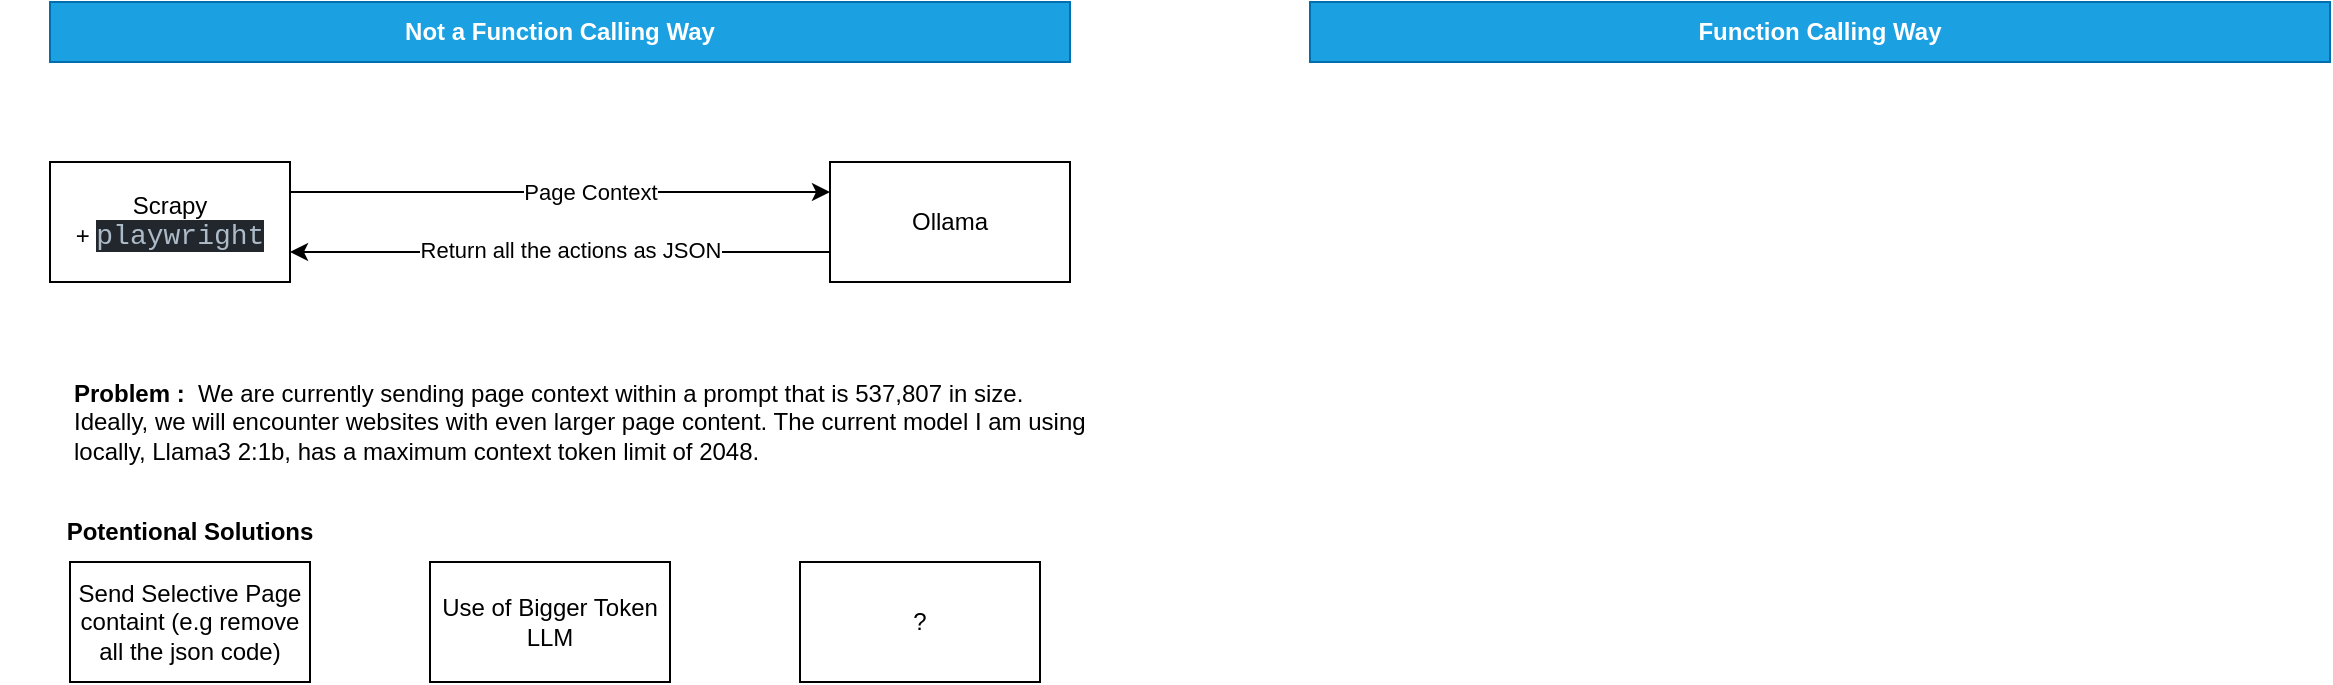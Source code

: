 <mxfile>
    <diagram id="UKQTkKt4L-hJC8BmIlhc" name="Page-1">
        <mxGraphModel dx="835" dy="907" grid="1" gridSize="10" guides="1" tooltips="1" connect="1" arrows="1" fold="1" page="1" pageScale="1" pageWidth="850" pageHeight="1100" math="0" shadow="0">
            <root>
                <mxCell id="0"/>
                <mxCell id="1" parent="0"/>
                <mxCell id="6" style="edgeStyle=none;html=1;entryX=1;entryY=0.75;entryDx=0;entryDy=0;exitX=0;exitY=0.75;exitDx=0;exitDy=0;" edge="1" parent="1" source="2" target="3">
                    <mxGeometry relative="1" as="geometry"/>
                </mxCell>
                <mxCell id="7" value="Return all the actions as JSON" style="edgeLabel;html=1;align=center;verticalAlign=middle;resizable=0;points=[];" vertex="1" connectable="0" parent="6">
                    <mxGeometry x="0.221" y="-1" relative="1" as="geometry">
                        <mxPoint x="35" as="offset"/>
                    </mxGeometry>
                </mxCell>
                <mxCell id="2" value="Ollama" style="rounded=0;whiteSpace=wrap;html=1;" vertex="1" parent="1">
                    <mxGeometry x="440" y="270" width="120" height="60" as="geometry"/>
                </mxCell>
                <mxCell id="4" style="edgeStyle=none;html=1;entryX=0;entryY=0.25;entryDx=0;entryDy=0;exitX=1;exitY=0.25;exitDx=0;exitDy=0;" edge="1" parent="1" source="3" target="2">
                    <mxGeometry relative="1" as="geometry"/>
                </mxCell>
                <mxCell id="5" value="Page Context" style="edgeLabel;html=1;align=center;verticalAlign=middle;resizable=0;points=[];" vertex="1" connectable="0" parent="4">
                    <mxGeometry x="0.112" relative="1" as="geometry">
                        <mxPoint as="offset"/>
                    </mxGeometry>
                </mxCell>
                <mxCell id="3" value="Scrapy +&amp;nbsp;&lt;span style=&quot;background-color: rgb(34, 39, 46); color: rgb(173, 186, 199); font-family: Consolas, &amp;quot;Courier New&amp;quot;, monospace; font-size: 14px;&quot;&gt;playwright&lt;/span&gt;" style="rounded=0;whiteSpace=wrap;html=1;" vertex="1" parent="1">
                    <mxGeometry x="50" y="270" width="120" height="60" as="geometry"/>
                </mxCell>
                <mxCell id="8" value="Send Selective Page containt (e.g remove all the json code)" style="rounded=0;whiteSpace=wrap;html=1;" vertex="1" parent="1">
                    <mxGeometry x="60" y="470" width="120" height="60" as="geometry"/>
                </mxCell>
                <mxCell id="9" value="&lt;b&gt;Problem :&lt;/b&gt;&amp;nbsp; &lt;span style=&quot;font-size: 12px;&quot;&gt;We are currently sending page context within a prompt that is 537,807 in size. Ideally, we will encounter websites with even larger page content. The current model I am using locally, Llama3 2:1b, has a maximum context token limit of 2048.&lt;/span&gt;" style="text;html=1;strokeColor=none;fillColor=none;align=left;verticalAlign=middle;whiteSpace=wrap;rounded=0;" vertex="1" parent="1">
                    <mxGeometry x="60" y="370" width="510" height="60" as="geometry"/>
                </mxCell>
                <mxCell id="10" value="Use of Bigger Token&lt;br&gt;LLM" style="rounded=0;whiteSpace=wrap;html=1;" vertex="1" parent="1">
                    <mxGeometry x="240" y="470" width="120" height="60" as="geometry"/>
                </mxCell>
                <mxCell id="11" value="?" style="rounded=0;whiteSpace=wrap;html=1;" vertex="1" parent="1">
                    <mxGeometry x="425" y="470" width="120" height="60" as="geometry"/>
                </mxCell>
                <mxCell id="12" value="&lt;b&gt;Potentional Solutions&lt;/b&gt;" style="text;html=1;strokeColor=none;fillColor=none;align=center;verticalAlign=middle;whiteSpace=wrap;rounded=0;" vertex="1" parent="1">
                    <mxGeometry x="25" y="440" width="190" height="30" as="geometry"/>
                </mxCell>
                <mxCell id="14" value="&lt;b&gt;Not a Function Calling Way&lt;/b&gt;" style="rounded=0;whiteSpace=wrap;html=1;fillColor=#1ba1e2;fontColor=#ffffff;strokeColor=#006EAF;" vertex="1" parent="1">
                    <mxGeometry x="50" y="190" width="510" height="30" as="geometry"/>
                </mxCell>
                <mxCell id="15" value="&lt;b&gt;Function Calling Way&lt;/b&gt;" style="rounded=0;whiteSpace=wrap;html=1;fillColor=#1ba1e2;fontColor=#ffffff;strokeColor=#006EAF;" vertex="1" parent="1">
                    <mxGeometry x="680" y="190" width="510" height="30" as="geometry"/>
                </mxCell>
            </root>
        </mxGraphModel>
    </diagram>
</mxfile>